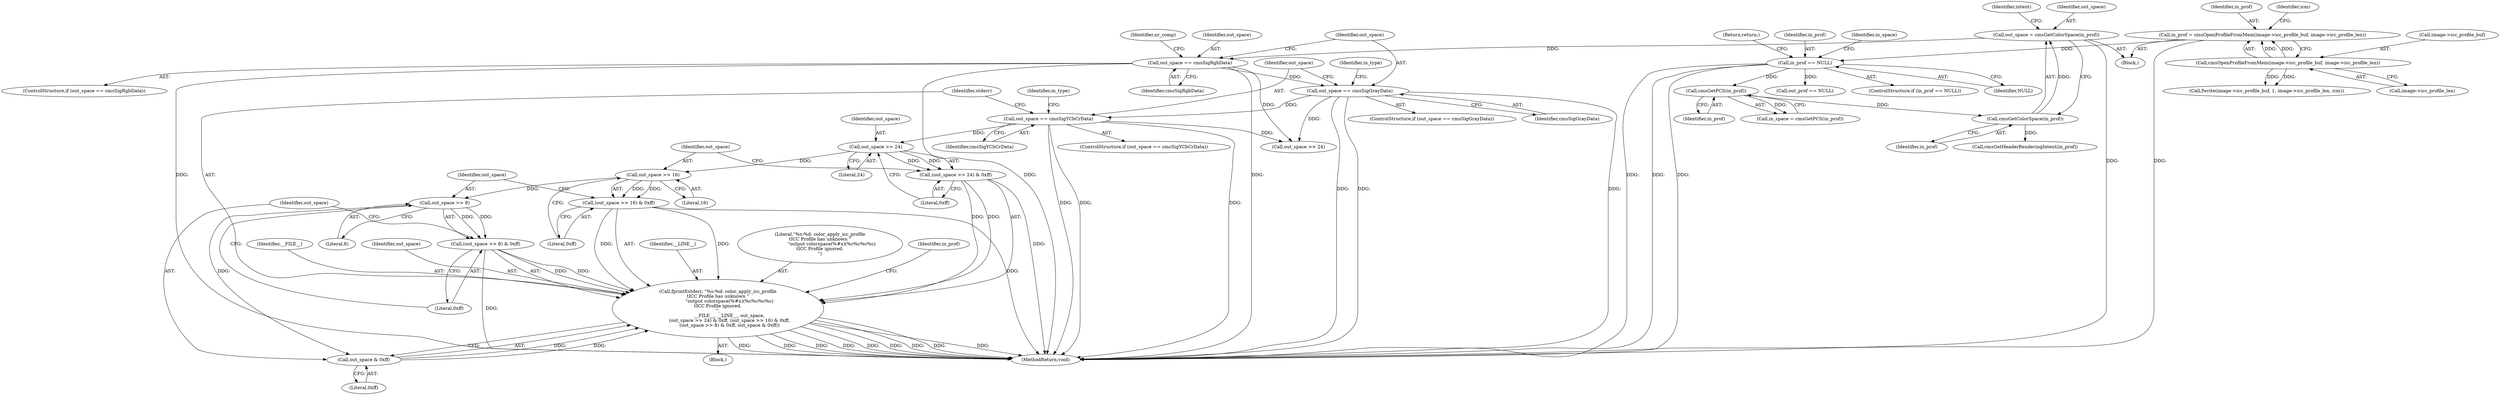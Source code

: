 digraph "0_openjpeg_2e5ab1d9987831c981ff05862e8ccf1381ed58ea@API" {
"1000382" [label="(Call,fprintf(stderr, \"%s:%d: color_apply_icc_profile\n\tICC Profile has unknown \"\n                \"output colorspace(%#x)(%c%c%c%c)\n\tICC Profile ignored.\n\",\n                __FILE__, __LINE__, out_space,\n                (out_space >> 24) & 0xff, (out_space >> 16) & 0xff,\n                (out_space >> 8) & 0xff, out_space & 0xff))"];
"1000403" [label="(Call,out_space & 0xff)"];
"1000399" [label="(Call,out_space >> 8)"];
"1000394" [label="(Call,out_space >> 16)"];
"1000389" [label="(Call,out_space >> 24)"];
"1000364" [label="(Call,out_space == cmsSigYCbCrData)"];
"1000346" [label="(Call,out_space == cmsSigGrayData)"];
"1000210" [label="(Call,out_space == cmsSigRgbData)"];
"1000172" [label="(Call,out_space = cmsGetColorSpace(in_prof))"];
"1000174" [label="(Call,cmsGetColorSpace(in_prof))"];
"1000170" [label="(Call,cmsGetPCS(in_prof))"];
"1000163" [label="(Call,in_prof == NULL)"];
"1000136" [label="(Call,in_prof = cmsOpenProfileFromMem(image->icc_profile_buf, image->icc_profile_len))"];
"1000138" [label="(Call,cmsOpenProfileFromMem(image->icc_profile_buf, image->icc_profile_len))"];
"1000388" [label="(Call,(out_space >> 24) & 0xff)"];
"1000393" [label="(Call,(out_space >> 16) & 0xff)"];
"1000398" [label="(Call,(out_space >> 8) & 0xff)"];
"1000386" [label="(Identifier,__LINE__)"];
"1000389" [label="(Call,out_space >> 24)"];
"1000151" [label="(Call,fwrite(image->icc_profile_buf, 1, image->icc_profile_len, icm))"];
"1000410" [label="(Call,out_prof == NULL)"];
"1000175" [label="(Identifier,in_prof)"];
"1000164" [label="(Identifier,in_prof)"];
"1000365" [label="(Identifier,out_space)"];
"1000162" [label="(ControlStructure,if (in_prof == NULL))"];
"1000142" [label="(Call,image->icc_profile_len)"];
"1000404" [label="(Identifier,out_space)"];
"1000217" [label="(Identifier,nr_comp)"];
"1000384" [label="(Literal,\"%s:%d: color_apply_icc_profile\n\tICC Profile has unknown \"\n                \"output colorspace(%#x)(%c%c%c%c)\n\tICC Profile ignored.\n\")"];
"1000364" [label="(Call,out_space == cmsSigYCbCrData)"];
"1000169" [label="(Identifier,in_space)"];
"1000407" [label="(Identifier,in_prof)"];
"1001487" [label="(MethodReturn,void)"];
"1000345" [label="(ControlStructure,if (out_space == cmsSigGrayData))"];
"1000136" [label="(Call,in_prof = cmsOpenProfileFromMem(image->icc_profile_buf, image->icc_profile_len))"];
"1000401" [label="(Literal,8)"];
"1000210" [label="(Call,out_space == cmsSigRgbData)"];
"1000177" [label="(Identifier,intent)"];
"1000139" [label="(Call,image->icc_profile_buf)"];
"1000405" [label="(Literal,0xff)"];
"1000391" [label="(Literal,24)"];
"1000346" [label="(Call,out_space == cmsSigGrayData)"];
"1000174" [label="(Call,cmsGetColorSpace(in_prof))"];
"1000398" [label="(Call,(out_space >> 8) & 0xff)"];
"1000390" [label="(Identifier,out_space)"];
"1000382" [label="(Call,fprintf(stderr, \"%s:%d: color_apply_icc_profile\n\tICC Profile has unknown \"\n                \"output colorspace(%#x)(%c%c%c%c)\n\tICC Profile ignored.\n\",\n                __FILE__, __LINE__, out_space,\n                (out_space >> 24) & 0xff, (out_space >> 16) & 0xff,\n                (out_space >> 8) & 0xff, out_space & 0xff))"];
"1000385" [label="(Identifier,__FILE__)"];
"1000363" [label="(ControlStructure,if (out_space == cmsSigYCbCrData))"];
"1000171" [label="(Identifier,in_prof)"];
"1000165" [label="(Identifier,NULL)"];
"1000137" [label="(Identifier,in_prof)"];
"1000369" [label="(Identifier,in_type)"];
"1000212" [label="(Identifier,cmsSigRgbData)"];
"1000209" [label="(ControlStructure,if (out_space == cmsSigRgbData))"];
"1000347" [label="(Identifier,out_space)"];
"1000173" [label="(Identifier,out_space)"];
"1000399" [label="(Call,out_space >> 8)"];
"1000167" [label="(Return,return;)"];
"1000147" [label="(Identifier,icm)"];
"1000397" [label="(Literal,0xff)"];
"1000400" [label="(Identifier,out_space)"];
"1000138" [label="(Call,cmsOpenProfileFromMem(image->icc_profile_buf, image->icc_profile_len))"];
"1000388" [label="(Call,(out_space >> 24) & 0xff)"];
"1000170" [label="(Call,cmsGetPCS(in_prof))"];
"1000396" [label="(Literal,16)"];
"1000392" [label="(Literal,0xff)"];
"1000113" [label="(Block,)"];
"1000178" [label="(Call,cmsGetHeaderRenderingIntent(in_prof))"];
"1000403" [label="(Call,out_space & 0xff)"];
"1000163" [label="(Call,in_prof == NULL)"];
"1000348" [label="(Identifier,cmsSigGrayData)"];
"1000387" [label="(Identifier,out_space)"];
"1000394" [label="(Call,out_space >> 16)"];
"1000168" [label="(Call,in_space = cmsGetPCS(in_prof))"];
"1000366" [label="(Identifier,cmsSigYCbCrData)"];
"1000402" [label="(Literal,0xff)"];
"1000351" [label="(Identifier,in_type)"];
"1000381" [label="(Block,)"];
"1000393" [label="(Call,(out_space >> 16) & 0xff)"];
"1000211" [label="(Identifier,out_space)"];
"1000395" [label="(Identifier,out_space)"];
"1000459" [label="(Call,out_space >> 24)"];
"1000383" [label="(Identifier,stderr)"];
"1000172" [label="(Call,out_space = cmsGetColorSpace(in_prof))"];
"1000382" -> "1000381"  [label="AST: "];
"1000382" -> "1000403"  [label="CFG: "];
"1000383" -> "1000382"  [label="AST: "];
"1000384" -> "1000382"  [label="AST: "];
"1000385" -> "1000382"  [label="AST: "];
"1000386" -> "1000382"  [label="AST: "];
"1000387" -> "1000382"  [label="AST: "];
"1000388" -> "1000382"  [label="AST: "];
"1000393" -> "1000382"  [label="AST: "];
"1000398" -> "1000382"  [label="AST: "];
"1000403" -> "1000382"  [label="AST: "];
"1000407" -> "1000382"  [label="CFG: "];
"1000382" -> "1001487"  [label="DDG: "];
"1000382" -> "1001487"  [label="DDG: "];
"1000382" -> "1001487"  [label="DDG: "];
"1000382" -> "1001487"  [label="DDG: "];
"1000382" -> "1001487"  [label="DDG: "];
"1000382" -> "1001487"  [label="DDG: "];
"1000382" -> "1001487"  [label="DDG: "];
"1000382" -> "1001487"  [label="DDG: "];
"1000382" -> "1001487"  [label="DDG: "];
"1000403" -> "1000382"  [label="DDG: "];
"1000403" -> "1000382"  [label="DDG: "];
"1000388" -> "1000382"  [label="DDG: "];
"1000388" -> "1000382"  [label="DDG: "];
"1000393" -> "1000382"  [label="DDG: "];
"1000393" -> "1000382"  [label="DDG: "];
"1000398" -> "1000382"  [label="DDG: "];
"1000398" -> "1000382"  [label="DDG: "];
"1000403" -> "1000405"  [label="CFG: "];
"1000404" -> "1000403"  [label="AST: "];
"1000405" -> "1000403"  [label="AST: "];
"1000399" -> "1000403"  [label="DDG: "];
"1000399" -> "1000398"  [label="AST: "];
"1000399" -> "1000401"  [label="CFG: "];
"1000400" -> "1000399"  [label="AST: "];
"1000401" -> "1000399"  [label="AST: "];
"1000402" -> "1000399"  [label="CFG: "];
"1000399" -> "1000398"  [label="DDG: "];
"1000399" -> "1000398"  [label="DDG: "];
"1000394" -> "1000399"  [label="DDG: "];
"1000394" -> "1000393"  [label="AST: "];
"1000394" -> "1000396"  [label="CFG: "];
"1000395" -> "1000394"  [label="AST: "];
"1000396" -> "1000394"  [label="AST: "];
"1000397" -> "1000394"  [label="CFG: "];
"1000394" -> "1000393"  [label="DDG: "];
"1000394" -> "1000393"  [label="DDG: "];
"1000389" -> "1000394"  [label="DDG: "];
"1000389" -> "1000388"  [label="AST: "];
"1000389" -> "1000391"  [label="CFG: "];
"1000390" -> "1000389"  [label="AST: "];
"1000391" -> "1000389"  [label="AST: "];
"1000392" -> "1000389"  [label="CFG: "];
"1000389" -> "1000388"  [label="DDG: "];
"1000389" -> "1000388"  [label="DDG: "];
"1000364" -> "1000389"  [label="DDG: "];
"1000364" -> "1000363"  [label="AST: "];
"1000364" -> "1000366"  [label="CFG: "];
"1000365" -> "1000364"  [label="AST: "];
"1000366" -> "1000364"  [label="AST: "];
"1000369" -> "1000364"  [label="CFG: "];
"1000383" -> "1000364"  [label="CFG: "];
"1000364" -> "1001487"  [label="DDG: "];
"1000364" -> "1001487"  [label="DDG: "];
"1000364" -> "1001487"  [label="DDG: "];
"1000346" -> "1000364"  [label="DDG: "];
"1000364" -> "1000459"  [label="DDG: "];
"1000346" -> "1000345"  [label="AST: "];
"1000346" -> "1000348"  [label="CFG: "];
"1000347" -> "1000346"  [label="AST: "];
"1000348" -> "1000346"  [label="AST: "];
"1000351" -> "1000346"  [label="CFG: "];
"1000365" -> "1000346"  [label="CFG: "];
"1000346" -> "1001487"  [label="DDG: "];
"1000346" -> "1001487"  [label="DDG: "];
"1000346" -> "1001487"  [label="DDG: "];
"1000210" -> "1000346"  [label="DDG: "];
"1000346" -> "1000459"  [label="DDG: "];
"1000210" -> "1000209"  [label="AST: "];
"1000210" -> "1000212"  [label="CFG: "];
"1000211" -> "1000210"  [label="AST: "];
"1000212" -> "1000210"  [label="AST: "];
"1000217" -> "1000210"  [label="CFG: "];
"1000347" -> "1000210"  [label="CFG: "];
"1000210" -> "1001487"  [label="DDG: "];
"1000210" -> "1001487"  [label="DDG: "];
"1000210" -> "1001487"  [label="DDG: "];
"1000172" -> "1000210"  [label="DDG: "];
"1000210" -> "1000459"  [label="DDG: "];
"1000172" -> "1000113"  [label="AST: "];
"1000172" -> "1000174"  [label="CFG: "];
"1000173" -> "1000172"  [label="AST: "];
"1000174" -> "1000172"  [label="AST: "];
"1000177" -> "1000172"  [label="CFG: "];
"1000172" -> "1001487"  [label="DDG: "];
"1000174" -> "1000172"  [label="DDG: "];
"1000174" -> "1000175"  [label="CFG: "];
"1000175" -> "1000174"  [label="AST: "];
"1000170" -> "1000174"  [label="DDG: "];
"1000174" -> "1000178"  [label="DDG: "];
"1000170" -> "1000168"  [label="AST: "];
"1000170" -> "1000171"  [label="CFG: "];
"1000171" -> "1000170"  [label="AST: "];
"1000168" -> "1000170"  [label="CFG: "];
"1000170" -> "1000168"  [label="DDG: "];
"1000163" -> "1000170"  [label="DDG: "];
"1000163" -> "1000162"  [label="AST: "];
"1000163" -> "1000165"  [label="CFG: "];
"1000164" -> "1000163"  [label="AST: "];
"1000165" -> "1000163"  [label="AST: "];
"1000167" -> "1000163"  [label="CFG: "];
"1000169" -> "1000163"  [label="CFG: "];
"1000163" -> "1001487"  [label="DDG: "];
"1000163" -> "1001487"  [label="DDG: "];
"1000163" -> "1001487"  [label="DDG: "];
"1000136" -> "1000163"  [label="DDG: "];
"1000163" -> "1000410"  [label="DDG: "];
"1000136" -> "1000113"  [label="AST: "];
"1000136" -> "1000138"  [label="CFG: "];
"1000137" -> "1000136"  [label="AST: "];
"1000138" -> "1000136"  [label="AST: "];
"1000147" -> "1000136"  [label="CFG: "];
"1000136" -> "1001487"  [label="DDG: "];
"1000138" -> "1000136"  [label="DDG: "];
"1000138" -> "1000136"  [label="DDG: "];
"1000138" -> "1000142"  [label="CFG: "];
"1000139" -> "1000138"  [label="AST: "];
"1000142" -> "1000138"  [label="AST: "];
"1000138" -> "1000151"  [label="DDG: "];
"1000138" -> "1000151"  [label="DDG: "];
"1000388" -> "1000392"  [label="CFG: "];
"1000392" -> "1000388"  [label="AST: "];
"1000395" -> "1000388"  [label="CFG: "];
"1000388" -> "1001487"  [label="DDG: "];
"1000393" -> "1000397"  [label="CFG: "];
"1000397" -> "1000393"  [label="AST: "];
"1000400" -> "1000393"  [label="CFG: "];
"1000393" -> "1001487"  [label="DDG: "];
"1000398" -> "1000402"  [label="CFG: "];
"1000402" -> "1000398"  [label="AST: "];
"1000404" -> "1000398"  [label="CFG: "];
"1000398" -> "1001487"  [label="DDG: "];
}
